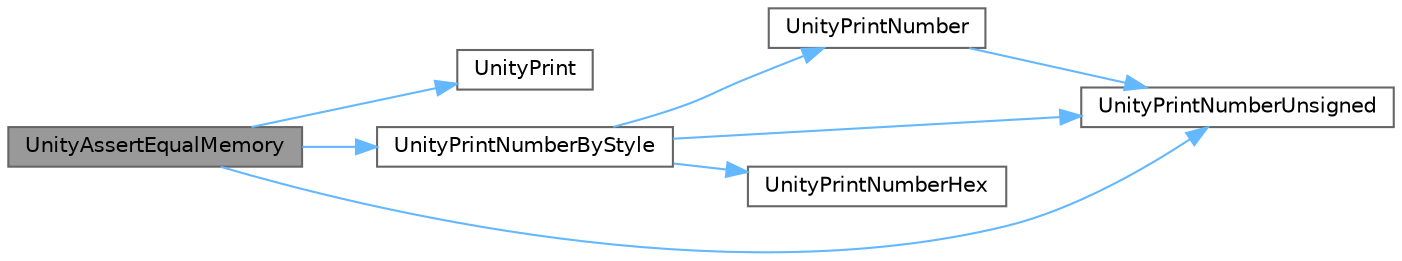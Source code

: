 digraph "UnityAssertEqualMemory"
{
 // LATEX_PDF_SIZE
  bgcolor="transparent";
  edge [fontname=Helvetica,fontsize=10,labelfontname=Helvetica,labelfontsize=10];
  node [fontname=Helvetica,fontsize=10,shape=box,height=0.2,width=0.4];
  rankdir="LR";
  Node1 [label="UnityAssertEqualMemory",height=0.2,width=0.4,color="gray40", fillcolor="grey60", style="filled", fontcolor="black",tooltip=" "];
  Node1 -> Node2 [color="steelblue1",style="solid"];
  Node2 [label="UnityPrint",height=0.2,width=0.4,color="grey40", fillcolor="white", style="filled",URL="$unity_8c.html#accff2eb4cfd0273e8ad62c37639d3e3c",tooltip=" "];
  Node1 -> Node3 [color="steelblue1",style="solid"];
  Node3 [label="UnityPrintNumberByStyle",height=0.2,width=0.4,color="grey40", fillcolor="white", style="filled",URL="$unity_8c.html#a83c7c7072b2f0e3cce93e56960da46e7",tooltip=" "];
  Node3 -> Node4 [color="steelblue1",style="solid"];
  Node4 [label="UnityPrintNumber",height=0.2,width=0.4,color="grey40", fillcolor="white", style="filled",URL="$unity_8c.html#a644211a214ab000dcabd5582c52e0313",tooltip=" "];
  Node4 -> Node5 [color="steelblue1",style="solid"];
  Node5 [label="UnityPrintNumberUnsigned",height=0.2,width=0.4,color="grey40", fillcolor="white", style="filled",URL="$unity_8c.html#a3ef388786e9a8e769d13af2601b592dc",tooltip=" "];
  Node3 -> Node6 [color="steelblue1",style="solid"];
  Node6 [label="UnityPrintNumberHex",height=0.2,width=0.4,color="grey40", fillcolor="white", style="filled",URL="$unity_8c.html#ab5636c2c3e2d5ff0d89461e2323aa469",tooltip=" "];
  Node3 -> Node5 [color="steelblue1",style="solid"];
  Node1 -> Node5 [color="steelblue1",style="solid"];
}
